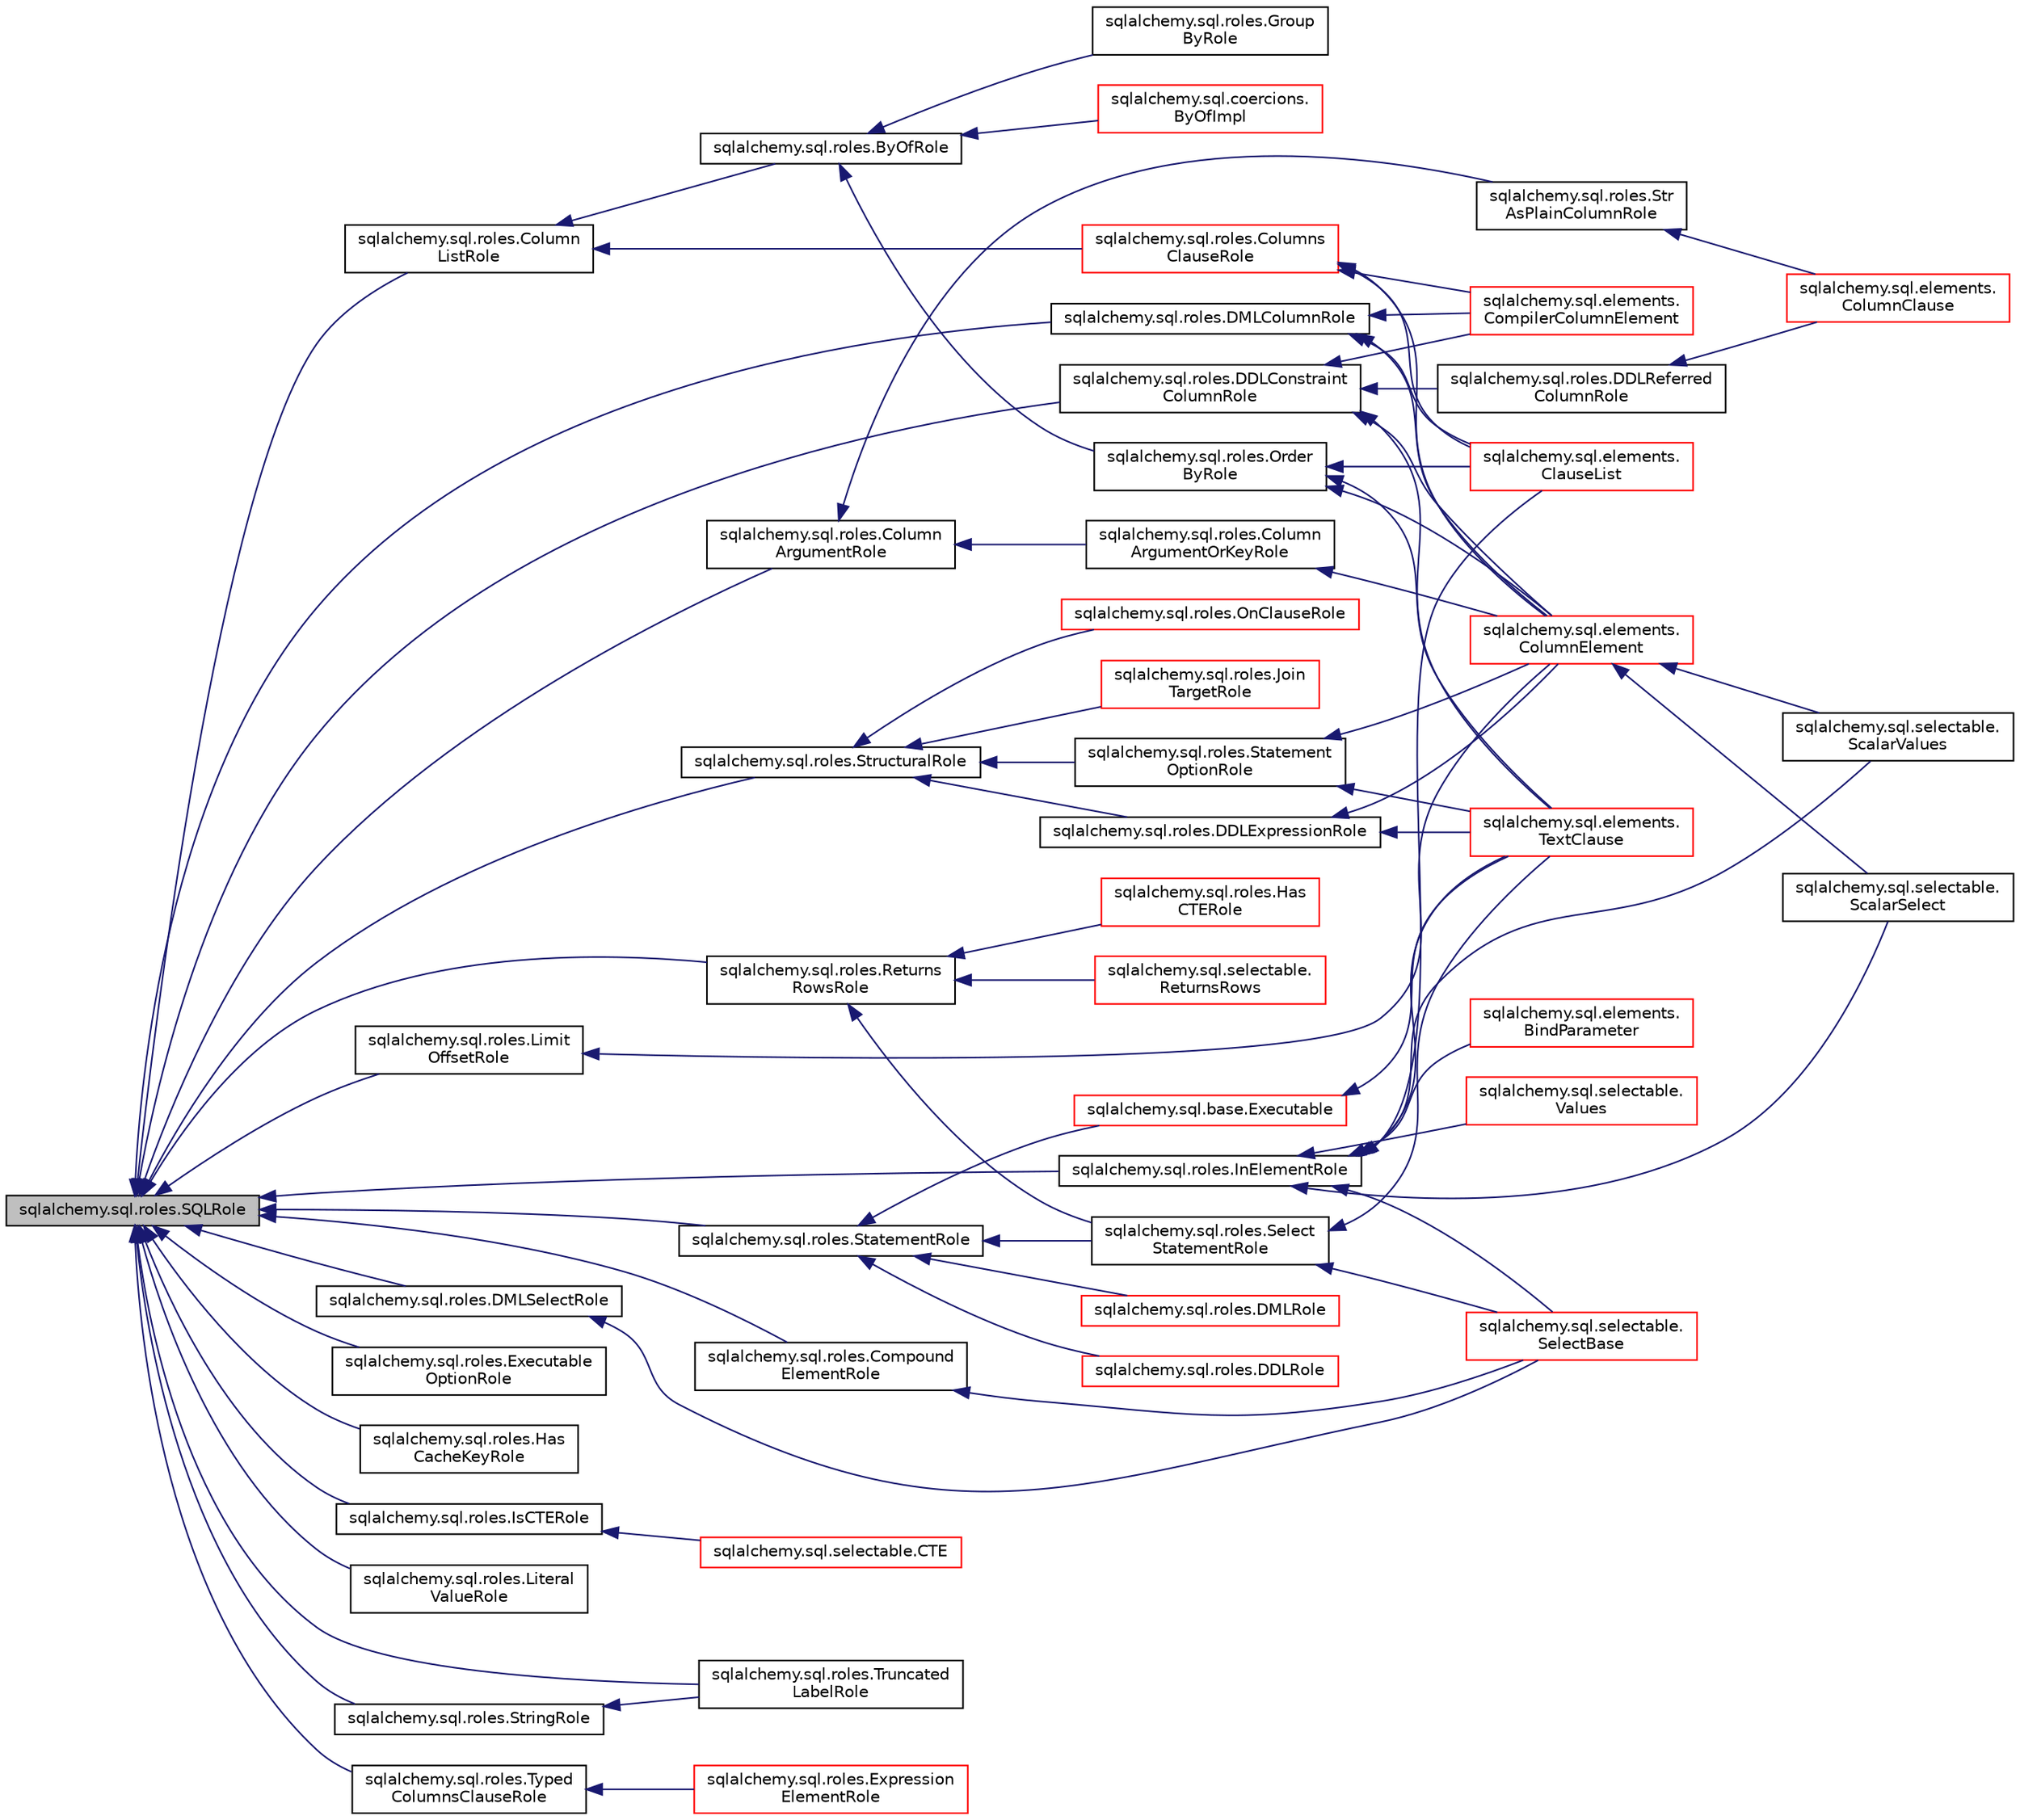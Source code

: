 digraph "sqlalchemy.sql.roles.SQLRole"
{
 // LATEX_PDF_SIZE
  edge [fontname="Helvetica",fontsize="10",labelfontname="Helvetica",labelfontsize="10"];
  node [fontname="Helvetica",fontsize="10",shape=record];
  rankdir="LR";
  Node1 [label="sqlalchemy.sql.roles.SQLRole",height=0.2,width=0.4,color="black", fillcolor="grey75", style="filled", fontcolor="black",tooltip=" "];
  Node1 -> Node2 [dir="back",color="midnightblue",fontsize="10",style="solid",fontname="Helvetica"];
  Node2 [label="sqlalchemy.sql.roles.Column\lArgumentRole",height=0.2,width=0.4,color="black", fillcolor="white", style="filled",URL="$classsqlalchemy_1_1sql_1_1roles_1_1ColumnArgumentRole.html",tooltip=" "];
  Node2 -> Node3 [dir="back",color="midnightblue",fontsize="10",style="solid",fontname="Helvetica"];
  Node3 [label="sqlalchemy.sql.roles.Column\lArgumentOrKeyRole",height=0.2,width=0.4,color="black", fillcolor="white", style="filled",URL="$classsqlalchemy_1_1sql_1_1roles_1_1ColumnArgumentOrKeyRole.html",tooltip=" "];
  Node3 -> Node4 [dir="back",color="midnightblue",fontsize="10",style="solid",fontname="Helvetica"];
  Node4 [label="sqlalchemy.sql.elements.\lColumnElement",height=0.2,width=0.4,color="red", fillcolor="white", style="filled",URL="$classsqlalchemy_1_1sql_1_1elements_1_1ColumnElement.html",tooltip=" "];
  Node4 -> Node81 [dir="back",color="midnightblue",fontsize="10",style="solid",fontname="Helvetica"];
  Node81 [label="sqlalchemy.sql.selectable.\lScalarSelect",height=0.2,width=0.4,color="black", fillcolor="white", style="filled",URL="$classsqlalchemy_1_1sql_1_1selectable_1_1ScalarSelect.html",tooltip=" "];
  Node4 -> Node82 [dir="back",color="midnightblue",fontsize="10",style="solid",fontname="Helvetica"];
  Node82 [label="sqlalchemy.sql.selectable.\lScalarValues",height=0.2,width=0.4,color="black", fillcolor="white", style="filled",URL="$classsqlalchemy_1_1sql_1_1selectable_1_1ScalarValues.html",tooltip=" "];
  Node2 -> Node83 [dir="back",color="midnightblue",fontsize="10",style="solid",fontname="Helvetica"];
  Node83 [label="sqlalchemy.sql.roles.Str\lAsPlainColumnRole",height=0.2,width=0.4,color="black", fillcolor="white", style="filled",URL="$classsqlalchemy_1_1sql_1_1roles_1_1StrAsPlainColumnRole.html",tooltip=" "];
  Node83 -> Node17 [dir="back",color="midnightblue",fontsize="10",style="solid",fontname="Helvetica"];
  Node17 [label="sqlalchemy.sql.elements.\lColumnClause",height=0.2,width=0.4,color="red", fillcolor="white", style="filled",URL="$classsqlalchemy_1_1sql_1_1elements_1_1ColumnClause.html",tooltip=" "];
  Node1 -> Node84 [dir="back",color="midnightblue",fontsize="10",style="solid",fontname="Helvetica"];
  Node84 [label="sqlalchemy.sql.roles.Column\lListRole",height=0.2,width=0.4,color="black", fillcolor="white", style="filled",URL="$classsqlalchemy_1_1sql_1_1roles_1_1ColumnListRole.html",tooltip=" "];
  Node84 -> Node85 [dir="back",color="midnightblue",fontsize="10",style="solid",fontname="Helvetica"];
  Node85 [label="sqlalchemy.sql.roles.ByOfRole",height=0.2,width=0.4,color="black", fillcolor="white", style="filled",URL="$classsqlalchemy_1_1sql_1_1roles_1_1ByOfRole.html",tooltip=" "];
  Node85 -> Node86 [dir="back",color="midnightblue",fontsize="10",style="solid",fontname="Helvetica"];
  Node86 [label="sqlalchemy.sql.coercions.\lByOfImpl",height=0.2,width=0.4,color="red", fillcolor="white", style="filled",URL="$classsqlalchemy_1_1sql_1_1coercions_1_1ByOfImpl.html",tooltip=" "];
  Node85 -> Node89 [dir="back",color="midnightblue",fontsize="10",style="solid",fontname="Helvetica"];
  Node89 [label="sqlalchemy.sql.roles.Group\lByRole",height=0.2,width=0.4,color="black", fillcolor="white", style="filled",URL="$classsqlalchemy_1_1sql_1_1roles_1_1GroupByRole.html",tooltip=" "];
  Node85 -> Node90 [dir="back",color="midnightblue",fontsize="10",style="solid",fontname="Helvetica"];
  Node90 [label="sqlalchemy.sql.roles.Order\lByRole",height=0.2,width=0.4,color="black", fillcolor="white", style="filled",URL="$classsqlalchemy_1_1sql_1_1roles_1_1OrderByRole.html",tooltip=" "];
  Node90 -> Node91 [dir="back",color="midnightblue",fontsize="10",style="solid",fontname="Helvetica"];
  Node91 [label="sqlalchemy.sql.elements.\lClauseList",height=0.2,width=0.4,color="red", fillcolor="white", style="filled",URL="$classsqlalchemy_1_1sql_1_1elements_1_1ClauseList.html",tooltip=" "];
  Node90 -> Node4 [dir="back",color="midnightblue",fontsize="10",style="solid",fontname="Helvetica"];
  Node90 -> Node92 [dir="back",color="midnightblue",fontsize="10",style="solid",fontname="Helvetica"];
  Node92 [label="sqlalchemy.sql.elements.\lTextClause",height=0.2,width=0.4,color="red", fillcolor="white", style="filled",URL="$classsqlalchemy_1_1sql_1_1elements_1_1TextClause.html",tooltip=" "];
  Node84 -> Node93 [dir="back",color="midnightblue",fontsize="10",style="solid",fontname="Helvetica"];
  Node93 [label="sqlalchemy.sql.roles.Columns\lClauseRole",height=0.2,width=0.4,color="red", fillcolor="white", style="filled",URL="$classsqlalchemy_1_1sql_1_1roles_1_1ColumnsClauseRole.html",tooltip=" "];
  Node93 -> Node91 [dir="back",color="midnightblue",fontsize="10",style="solid",fontname="Helvetica"];
  Node93 -> Node4 [dir="back",color="midnightblue",fontsize="10",style="solid",fontname="Helvetica"];
  Node93 -> Node94 [dir="back",color="midnightblue",fontsize="10",style="solid",fontname="Helvetica"];
  Node94 [label="sqlalchemy.sql.elements.\lCompilerColumnElement",height=0.2,width=0.4,color="red", fillcolor="white", style="filled",URL="$classsqlalchemy_1_1sql_1_1elements_1_1CompilerColumnElement.html",tooltip=" "];
  Node1 -> Node118 [dir="back",color="midnightblue",fontsize="10",style="solid",fontname="Helvetica"];
  Node118 [label="sqlalchemy.sql.roles.Compound\lElementRole",height=0.2,width=0.4,color="black", fillcolor="white", style="filled",URL="$classsqlalchemy_1_1sql_1_1roles_1_1CompoundElementRole.html",tooltip=" "];
  Node118 -> Node119 [dir="back",color="midnightblue",fontsize="10",style="solid",fontname="Helvetica"];
  Node119 [label="sqlalchemy.sql.selectable.\lSelectBase",height=0.2,width=0.4,color="red", fillcolor="white", style="filled",URL="$classsqlalchemy_1_1sql_1_1selectable_1_1SelectBase.html",tooltip=" "];
  Node1 -> Node125 [dir="back",color="midnightblue",fontsize="10",style="solid",fontname="Helvetica"];
  Node125 [label="sqlalchemy.sql.roles.DDLConstraint\lColumnRole",height=0.2,width=0.4,color="black", fillcolor="white", style="filled",URL="$classsqlalchemy_1_1sql_1_1roles_1_1DDLConstraintColumnRole.html",tooltip=" "];
  Node125 -> Node4 [dir="back",color="midnightblue",fontsize="10",style="solid",fontname="Helvetica"];
  Node125 -> Node94 [dir="back",color="midnightblue",fontsize="10",style="solid",fontname="Helvetica"];
  Node125 -> Node92 [dir="back",color="midnightblue",fontsize="10",style="solid",fontname="Helvetica"];
  Node125 -> Node126 [dir="back",color="midnightblue",fontsize="10",style="solid",fontname="Helvetica"];
  Node126 [label="sqlalchemy.sql.roles.DDLReferred\lColumnRole",height=0.2,width=0.4,color="black", fillcolor="white", style="filled",URL="$classsqlalchemy_1_1sql_1_1roles_1_1DDLReferredColumnRole.html",tooltip=" "];
  Node126 -> Node17 [dir="back",color="midnightblue",fontsize="10",style="solid",fontname="Helvetica"];
  Node1 -> Node127 [dir="back",color="midnightblue",fontsize="10",style="solid",fontname="Helvetica"];
  Node127 [label="sqlalchemy.sql.roles.DMLColumnRole",height=0.2,width=0.4,color="black", fillcolor="white", style="filled",URL="$classsqlalchemy_1_1sql_1_1roles_1_1DMLColumnRole.html",tooltip=" "];
  Node127 -> Node91 [dir="back",color="midnightblue",fontsize="10",style="solid",fontname="Helvetica"];
  Node127 -> Node4 [dir="back",color="midnightblue",fontsize="10",style="solid",fontname="Helvetica"];
  Node127 -> Node94 [dir="back",color="midnightblue",fontsize="10",style="solid",fontname="Helvetica"];
  Node1 -> Node128 [dir="back",color="midnightblue",fontsize="10",style="solid",fontname="Helvetica"];
  Node128 [label="sqlalchemy.sql.roles.DMLSelectRole",height=0.2,width=0.4,color="black", fillcolor="white", style="filled",URL="$classsqlalchemy_1_1sql_1_1roles_1_1DMLSelectRole.html",tooltip=" "];
  Node128 -> Node119 [dir="back",color="midnightblue",fontsize="10",style="solid",fontname="Helvetica"];
  Node1 -> Node129 [dir="back",color="midnightblue",fontsize="10",style="solid",fontname="Helvetica"];
  Node129 [label="sqlalchemy.sql.roles.Executable\lOptionRole",height=0.2,width=0.4,color="black", fillcolor="white", style="filled",URL="$classsqlalchemy_1_1sql_1_1roles_1_1ExecutableOptionRole.html",tooltip=" "];
  Node1 -> Node130 [dir="back",color="midnightblue",fontsize="10",style="solid",fontname="Helvetica"];
  Node130 [label="sqlalchemy.sql.roles.Has\lCacheKeyRole",height=0.2,width=0.4,color="black", fillcolor="white", style="filled",URL="$classsqlalchemy_1_1sql_1_1roles_1_1HasCacheKeyRole.html",tooltip=" "];
  Node1 -> Node131 [dir="back",color="midnightblue",fontsize="10",style="solid",fontname="Helvetica"];
  Node131 [label="sqlalchemy.sql.roles.InElementRole",height=0.2,width=0.4,color="black", fillcolor="white", style="filled",URL="$classsqlalchemy_1_1sql_1_1roles_1_1InElementRole.html",tooltip=" "];
  Node131 -> Node14 [dir="back",color="midnightblue",fontsize="10",style="solid",fontname="Helvetica"];
  Node14 [label="sqlalchemy.sql.elements.\lBindParameter",height=0.2,width=0.4,color="red", fillcolor="white", style="filled",URL="$classsqlalchemy_1_1sql_1_1elements_1_1BindParameter.html",tooltip=" "];
  Node131 -> Node91 [dir="back",color="midnightblue",fontsize="10",style="solid",fontname="Helvetica"];
  Node131 -> Node92 [dir="back",color="midnightblue",fontsize="10",style="solid",fontname="Helvetica"];
  Node131 -> Node81 [dir="back",color="midnightblue",fontsize="10",style="solid",fontname="Helvetica"];
  Node131 -> Node82 [dir="back",color="midnightblue",fontsize="10",style="solid",fontname="Helvetica"];
  Node131 -> Node119 [dir="back",color="midnightblue",fontsize="10",style="solid",fontname="Helvetica"];
  Node131 -> Node117 [dir="back",color="midnightblue",fontsize="10",style="solid",fontname="Helvetica"];
  Node117 [label="sqlalchemy.sql.selectable.\lValues",height=0.2,width=0.4,color="red", fillcolor="white", style="filled",URL="$classsqlalchemy_1_1sql_1_1selectable_1_1Values.html",tooltip=" "];
  Node1 -> Node132 [dir="back",color="midnightblue",fontsize="10",style="solid",fontname="Helvetica"];
  Node132 [label="sqlalchemy.sql.roles.IsCTERole",height=0.2,width=0.4,color="black", fillcolor="white", style="filled",URL="$classsqlalchemy_1_1sql_1_1roles_1_1IsCTERole.html",tooltip=" "];
  Node132 -> Node101 [dir="back",color="midnightblue",fontsize="10",style="solid",fontname="Helvetica"];
  Node101 [label="sqlalchemy.sql.selectable.CTE",height=0.2,width=0.4,color="red", fillcolor="white", style="filled",URL="$classsqlalchemy_1_1sql_1_1selectable_1_1CTE.html",tooltip=" "];
  Node1 -> Node133 [dir="back",color="midnightblue",fontsize="10",style="solid",fontname="Helvetica"];
  Node133 [label="sqlalchemy.sql.roles.Limit\lOffsetRole",height=0.2,width=0.4,color="black", fillcolor="white", style="filled",URL="$classsqlalchemy_1_1sql_1_1roles_1_1LimitOffsetRole.html",tooltip=" "];
  Node133 -> Node4 [dir="back",color="midnightblue",fontsize="10",style="solid",fontname="Helvetica"];
  Node1 -> Node134 [dir="back",color="midnightblue",fontsize="10",style="solid",fontname="Helvetica"];
  Node134 [label="sqlalchemy.sql.roles.Literal\lValueRole",height=0.2,width=0.4,color="black", fillcolor="white", style="filled",URL="$classsqlalchemy_1_1sql_1_1roles_1_1LiteralValueRole.html",tooltip=" "];
  Node1 -> Node135 [dir="back",color="midnightblue",fontsize="10",style="solid",fontname="Helvetica"];
  Node135 [label="sqlalchemy.sql.roles.Returns\lRowsRole",height=0.2,width=0.4,color="black", fillcolor="white", style="filled",URL="$classsqlalchemy_1_1sql_1_1roles_1_1ReturnsRowsRole.html",tooltip=" "];
  Node135 -> Node136 [dir="back",color="midnightblue",fontsize="10",style="solid",fontname="Helvetica"];
  Node136 [label="sqlalchemy.sql.roles.Has\lCTERole",height=0.2,width=0.4,color="red", fillcolor="white", style="filled",URL="$classsqlalchemy_1_1sql_1_1roles_1_1HasCTERole.html",tooltip=" "];
  Node135 -> Node146 [dir="back",color="midnightblue",fontsize="10",style="solid",fontname="Helvetica"];
  Node146 [label="sqlalchemy.sql.roles.Select\lStatementRole",height=0.2,width=0.4,color="black", fillcolor="white", style="filled",URL="$classsqlalchemy_1_1sql_1_1roles_1_1SelectStatementRole.html",tooltip=" "];
  Node146 -> Node92 [dir="back",color="midnightblue",fontsize="10",style="solid",fontname="Helvetica"];
  Node146 -> Node119 [dir="back",color="midnightblue",fontsize="10",style="solid",fontname="Helvetica"];
  Node135 -> Node147 [dir="back",color="midnightblue",fontsize="10",style="solid",fontname="Helvetica"];
  Node147 [label="sqlalchemy.sql.selectable.\lReturnsRows",height=0.2,width=0.4,color="red", fillcolor="white", style="filled",URL="$classsqlalchemy_1_1sql_1_1selectable_1_1ReturnsRows.html",tooltip=" "];
  Node1 -> Node153 [dir="back",color="midnightblue",fontsize="10",style="solid",fontname="Helvetica"];
  Node153 [label="sqlalchemy.sql.roles.StatementRole",height=0.2,width=0.4,color="black", fillcolor="white", style="filled",URL="$classsqlalchemy_1_1sql_1_1roles_1_1StatementRole.html",tooltip=" "];
  Node153 -> Node154 [dir="back",color="midnightblue",fontsize="10",style="solid",fontname="Helvetica"];
  Node154 [label="sqlalchemy.sql.base.Executable",height=0.2,width=0.4,color="red", fillcolor="white", style="filled",URL="$classsqlalchemy_1_1sql_1_1base_1_1Executable.html",tooltip=" "];
  Node154 -> Node92 [dir="back",color="midnightblue",fontsize="10",style="solid",fontname="Helvetica"];
  Node153 -> Node199 [dir="back",color="midnightblue",fontsize="10",style="solid",fontname="Helvetica"];
  Node199 [label="sqlalchemy.sql.roles.DDLRole",height=0.2,width=0.4,color="red", fillcolor="white", style="filled",URL="$classsqlalchemy_1_1sql_1_1roles_1_1DDLRole.html",tooltip=" "];
  Node153 -> Node200 [dir="back",color="midnightblue",fontsize="10",style="solid",fontname="Helvetica"];
  Node200 [label="sqlalchemy.sql.roles.DMLRole",height=0.2,width=0.4,color="red", fillcolor="white", style="filled",URL="$classsqlalchemy_1_1sql_1_1roles_1_1DMLRole.html",tooltip=" "];
  Node153 -> Node146 [dir="back",color="midnightblue",fontsize="10",style="solid",fontname="Helvetica"];
  Node1 -> Node201 [dir="back",color="midnightblue",fontsize="10",style="solid",fontname="Helvetica"];
  Node201 [label="sqlalchemy.sql.roles.StringRole",height=0.2,width=0.4,color="black", fillcolor="white", style="filled",URL="$classsqlalchemy_1_1sql_1_1roles_1_1StringRole.html",tooltip=" "];
  Node201 -> Node202 [dir="back",color="midnightblue",fontsize="10",style="solid",fontname="Helvetica"];
  Node202 [label="sqlalchemy.sql.roles.Truncated\lLabelRole",height=0.2,width=0.4,color="black", fillcolor="white", style="filled",URL="$classsqlalchemy_1_1sql_1_1roles_1_1TruncatedLabelRole.html",tooltip=" "];
  Node1 -> Node203 [dir="back",color="midnightblue",fontsize="10",style="solid",fontname="Helvetica"];
  Node203 [label="sqlalchemy.sql.roles.StructuralRole",height=0.2,width=0.4,color="black", fillcolor="white", style="filled",URL="$classsqlalchemy_1_1sql_1_1roles_1_1StructuralRole.html",tooltip=" "];
  Node203 -> Node204 [dir="back",color="midnightblue",fontsize="10",style="solid",fontname="Helvetica"];
  Node204 [label="sqlalchemy.sql.roles.DDLExpressionRole",height=0.2,width=0.4,color="black", fillcolor="white", style="filled",URL="$classsqlalchemy_1_1sql_1_1roles_1_1DDLExpressionRole.html",tooltip=" "];
  Node204 -> Node4 [dir="back",color="midnightblue",fontsize="10",style="solid",fontname="Helvetica"];
  Node204 -> Node92 [dir="back",color="midnightblue",fontsize="10",style="solid",fontname="Helvetica"];
  Node203 -> Node205 [dir="back",color="midnightblue",fontsize="10",style="solid",fontname="Helvetica"];
  Node205 [label="sqlalchemy.sql.roles.Join\lTargetRole",height=0.2,width=0.4,color="red", fillcolor="white", style="filled",URL="$classsqlalchemy_1_1sql_1_1roles_1_1JoinTargetRole.html",tooltip=" "];
  Node203 -> Node206 [dir="back",color="midnightblue",fontsize="10",style="solid",fontname="Helvetica"];
  Node206 [label="sqlalchemy.sql.roles.OnClauseRole",height=0.2,width=0.4,color="red", fillcolor="white", style="filled",URL="$classsqlalchemy_1_1sql_1_1roles_1_1OnClauseRole.html",tooltip=" "];
  Node203 -> Node208 [dir="back",color="midnightblue",fontsize="10",style="solid",fontname="Helvetica"];
  Node208 [label="sqlalchemy.sql.roles.Statement\lOptionRole",height=0.2,width=0.4,color="black", fillcolor="white", style="filled",URL="$classsqlalchemy_1_1sql_1_1roles_1_1StatementOptionRole.html",tooltip=" "];
  Node208 -> Node4 [dir="back",color="midnightblue",fontsize="10",style="solid",fontname="Helvetica"];
  Node208 -> Node92 [dir="back",color="midnightblue",fontsize="10",style="solid",fontname="Helvetica"];
  Node1 -> Node202 [dir="back",color="midnightblue",fontsize="10",style="solid",fontname="Helvetica"];
  Node1 -> Node209 [dir="back",color="midnightblue",fontsize="10",style="solid",fontname="Helvetica"];
  Node209 [label="sqlalchemy.sql.roles.Typed\lColumnsClauseRole",height=0.2,width=0.4,color="black", fillcolor="white", style="filled",URL="$classsqlalchemy_1_1sql_1_1roles_1_1TypedColumnsClauseRole.html",tooltip=" "];
  Node209 -> Node210 [dir="back",color="midnightblue",fontsize="10",style="solid",fontname="Helvetica"];
  Node210 [label="sqlalchemy.sql.roles.Expression\lElementRole",height=0.2,width=0.4,color="red", fillcolor="white", style="filled",URL="$classsqlalchemy_1_1sql_1_1roles_1_1ExpressionElementRole.html",tooltip=" "];
}
